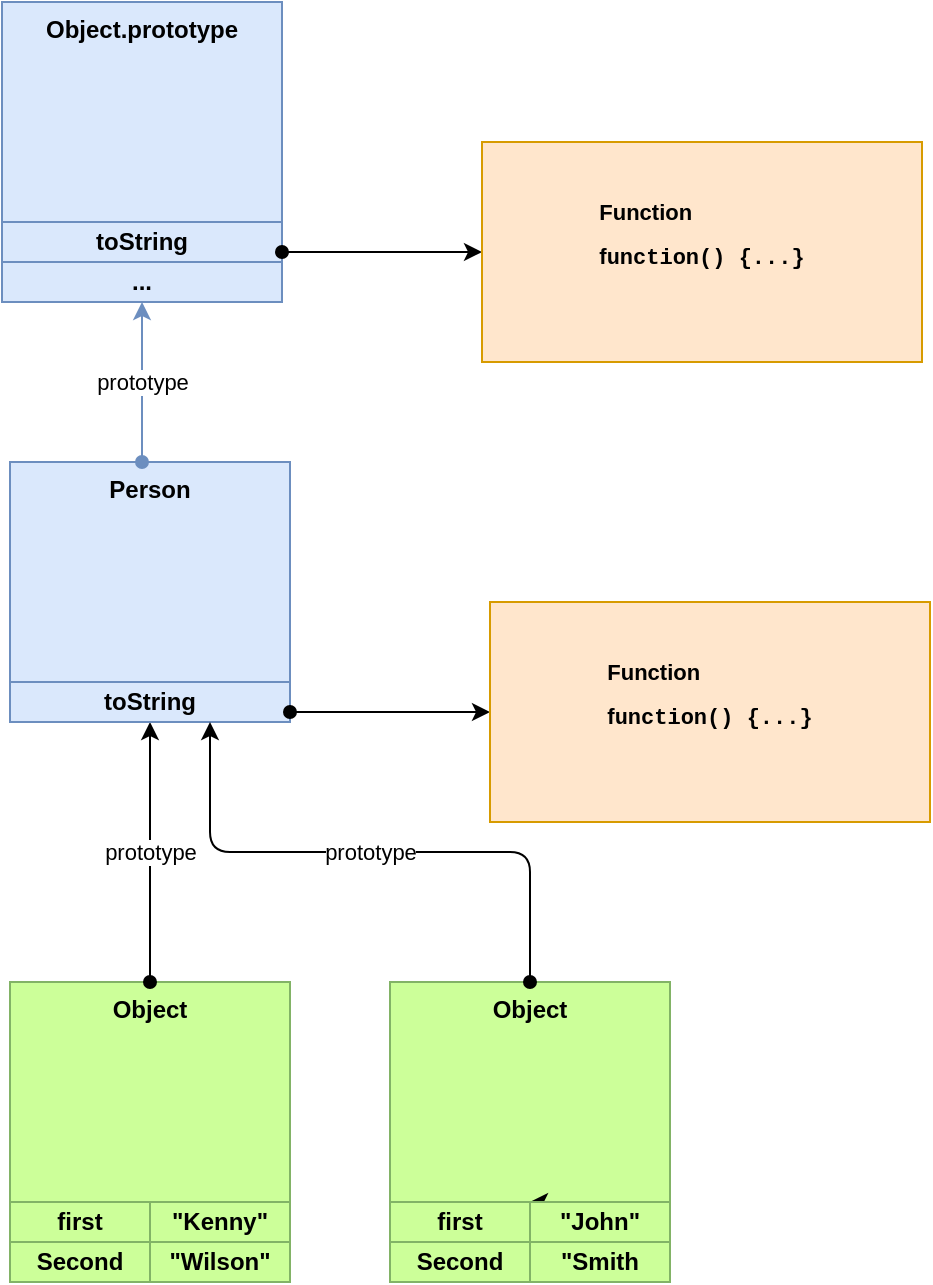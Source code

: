 <mxfile version="14.5.0" type="device"><diagram id="evppWP01u63K3Tk1UTzy" name="Page-1"><mxGraphModel dx="1286" dy="-315" grid="1" gridSize="10" guides="1" tooltips="1" connect="1" arrows="1" fold="1" page="1" pageScale="1" pageWidth="827" pageHeight="1169" math="0" shadow="0"><root><mxCell id="0"/><mxCell id="1" parent="0"/><mxCell id="FFBQkzEBf2-LglWHRVEm-4" value="Object&lt;div style=&quot;text-align: justify&quot;&gt;&lt;/div&gt;" style="rounded=0;whiteSpace=wrap;html=1;strokeColor=#82b366;fillColor=#CCFF99;fontStyle=1;verticalAlign=top;" vertex="1" parent="1"><mxGeometry x="120" y="2460" width="140" height="110" as="geometry"/></mxCell><mxCell id="FFBQkzEBf2-LglWHRVEm-5" value="toString" style="rounded=0;whiteSpace=wrap;html=1;strokeColor=#6c8ebf;fillColor=#dae8fc;fontStyle=1" vertex="1" parent="1"><mxGeometry x="116" y="2080" width="140" height="20" as="geometry"/></mxCell><mxCell id="FFBQkzEBf2-LglWHRVEm-6" value="Object.prototype&lt;div style=&quot;text-align: justify&quot;&gt;&lt;/div&gt;" style="rounded=0;whiteSpace=wrap;html=1;strokeColor=#6c8ebf;fillColor=#dae8fc;fontStyle=1;verticalAlign=top;" vertex="1" parent="1"><mxGeometry x="116" y="1970" width="140" height="110" as="geometry"/></mxCell><mxCell id="FFBQkzEBf2-LglWHRVEm-7" value="" style="endArrow=classic;html=1;endFill=1;startArrow=oval;startFill=1;exitX=1;exitY=0.75;exitDx=0;exitDy=0;entryX=0;entryY=0.5;entryDx=0;entryDy=0;" edge="1" parent="1" source="FFBQkzEBf2-LglWHRVEm-5" target="FFBQkzEBf2-LglWHRVEm-8"><mxGeometry width="50" height="50" relative="1" as="geometry"><mxPoint x="326" y="1950" as="sourcePoint"/><mxPoint x="376" y="1900" as="targetPoint"/></mxGeometry></mxCell><mxCell id="FFBQkzEBf2-LglWHRVEm-8" value="&lt;p class=&quot;SourceCodeCxSpFirst&quot; style=&quot;text-align: left ; font-size: 11px ; line-height: 80%&quot;&gt;&lt;font style=&quot;font-size: 11px&quot;&gt;Function&lt;/font&gt;&lt;/p&gt;&lt;p class=&quot;SourceCodeCxSpFirst&quot; style=&quot;text-align: left ; font-size: 11px&quot;&gt;&lt;font style=&quot;font-size: 11px&quot;&gt;f&lt;font face=&quot;Courier New&quot;&gt;unction()&amp;nbsp;{...}&lt;/font&gt;&lt;/font&gt;&lt;/p&gt;&lt;br&gt;&lt;div style=&quot;text-align: justify&quot;&gt;&lt;/div&gt;" style="rounded=0;whiteSpace=wrap;html=1;strokeColor=#d79b00;fillColor=#ffe6cc;fontStyle=1" vertex="1" parent="1"><mxGeometry x="356" y="2040" width="220" height="110" as="geometry"/></mxCell><mxCell id="FFBQkzEBf2-LglWHRVEm-9" value="..." style="rounded=0;whiteSpace=wrap;html=1;strokeColor=#6c8ebf;fillColor=#dae8fc;fontStyle=1" vertex="1" parent="1"><mxGeometry x="116" y="2100" width="140" height="20" as="geometry"/></mxCell><mxCell id="FFBQkzEBf2-LglWHRVEm-10" value="prototype" style="endArrow=classic;html=1;endFill=1;startArrow=oval;startFill=1;exitX=0.5;exitY=0;exitDx=0;exitDy=0;entryX=0.5;entryY=1;entryDx=0;entryDy=0;" edge="1" parent="1" source="FFBQkzEBf2-LglWHRVEm-4" target="FFBQkzEBf2-LglWHRVEm-11"><mxGeometry width="50" height="50" relative="1" as="geometry"><mxPoint x="266" y="2305" as="sourcePoint"/><mxPoint x="190" y="2350" as="targetPoint"/></mxGeometry></mxCell><mxCell id="FFBQkzEBf2-LglWHRVEm-11" value="toString" style="rounded=0;whiteSpace=wrap;html=1;strokeColor=#6c8ebf;fillColor=#dae8fc;fontStyle=1" vertex="1" parent="1"><mxGeometry x="120" y="2310" width="140" height="20" as="geometry"/></mxCell><mxCell id="FFBQkzEBf2-LglWHRVEm-12" value="Person&lt;div style=&quot;text-align: justify&quot;&gt;&lt;/div&gt;" style="rounded=0;whiteSpace=wrap;html=1;strokeColor=#6c8ebf;fillColor=#dae8fc;fontStyle=1;verticalAlign=top;" vertex="1" parent="1"><mxGeometry x="120" y="2200" width="140" height="110" as="geometry"/></mxCell><mxCell id="FFBQkzEBf2-LglWHRVEm-13" value="" style="endArrow=classic;html=1;endFill=1;startArrow=oval;startFill=1;exitX=1;exitY=0.75;exitDx=0;exitDy=0;entryX=0;entryY=0.5;entryDx=0;entryDy=0;" edge="1" parent="1" source="FFBQkzEBf2-LglWHRVEm-11" target="FFBQkzEBf2-LglWHRVEm-14"><mxGeometry width="50" height="50" relative="1" as="geometry"><mxPoint x="330" y="2180" as="sourcePoint"/><mxPoint x="380" y="2130" as="targetPoint"/></mxGeometry></mxCell><mxCell id="FFBQkzEBf2-LglWHRVEm-14" value="&lt;p class=&quot;SourceCodeCxSpFirst&quot; style=&quot;text-align: left ; font-size: 11px ; line-height: 80%&quot;&gt;&lt;font style=&quot;font-size: 11px&quot;&gt;Function&lt;/font&gt;&lt;/p&gt;&lt;p class=&quot;SourceCodeCxSpFirst&quot; style=&quot;text-align: left ; font-size: 11px&quot;&gt;&lt;font style=&quot;font-size: 11px&quot;&gt;f&lt;font face=&quot;Courier New&quot;&gt;unction()&amp;nbsp;{...}&lt;/font&gt;&lt;/font&gt;&lt;/p&gt;&lt;br&gt;&lt;div style=&quot;text-align: justify&quot;&gt;&lt;/div&gt;" style="rounded=0;whiteSpace=wrap;html=1;strokeColor=#d79b00;fillColor=#ffe6cc;fontStyle=1" vertex="1" parent="1"><mxGeometry x="360" y="2270" width="220" height="110" as="geometry"/></mxCell><mxCell id="FFBQkzEBf2-LglWHRVEm-15" value="prototype" style="endArrow=classic;html=1;endFill=1;startArrow=oval;startFill=1;fillColor=#dae8fc;strokeColor=#6c8ebf;" edge="1" parent="1"><mxGeometry width="50" height="50" relative="1" as="geometry"><mxPoint x="186" y="2200" as="sourcePoint"/><mxPoint x="186" y="2120" as="targetPoint"/></mxGeometry></mxCell><mxCell id="FFBQkzEBf2-LglWHRVEm-18" value="Object&lt;div style=&quot;text-align: justify&quot;&gt;&lt;/div&gt;" style="rounded=0;whiteSpace=wrap;html=1;strokeColor=#82b366;fillColor=#CCFF99;fontStyle=1;verticalAlign=top;" vertex="1" parent="1"><mxGeometry x="310" y="2460" width="140" height="110" as="geometry"/></mxCell><mxCell id="FFBQkzEBf2-LglWHRVEm-19" value="prototype" style="endArrow=classic;html=1;endFill=1;startArrow=oval;startFill=1;exitX=0.5;exitY=0;exitDx=0;exitDy=0;edgeStyle=orthogonalEdgeStyle;" edge="1" parent="1" source="FFBQkzEBf2-LglWHRVEm-18" target="FFBQkzEBf2-LglWHRVEm-11"><mxGeometry width="50" height="50" relative="1" as="geometry"><mxPoint x="200" y="2470" as="sourcePoint"/><mxPoint x="233.96" y="2350.66" as="targetPoint"/><Array as="points"><mxPoint x="380" y="2395"/><mxPoint x="220" y="2395"/></Array></mxGeometry></mxCell><mxCell id="FFBQkzEBf2-LglWHRVEm-24" value="&quot;Wilson&quot;" style="rounded=0;whiteSpace=wrap;html=1;strokeColor=#82b366;fillColor=#CCFF99;fontStyle=1" vertex="1" parent="1"><mxGeometry x="190" y="2590" width="70" height="20" as="geometry"/></mxCell><mxCell id="FFBQkzEBf2-LglWHRVEm-25" value="Second" style="rounded=0;whiteSpace=wrap;html=1;strokeColor=#82b366;fillColor=#CCFF99;fontStyle=1" vertex="1" parent="1"><mxGeometry x="120" y="2590" width="70" height="20" as="geometry"/></mxCell><mxCell id="FFBQkzEBf2-LglWHRVEm-26" value="&quot;Kenny&quot;" style="rounded=0;whiteSpace=wrap;html=1;strokeColor=#82b366;fillColor=#CCFF99;fontStyle=1" vertex="1" parent="1"><mxGeometry x="190" y="2570" width="70" height="20" as="geometry"/></mxCell><mxCell id="FFBQkzEBf2-LglWHRVEm-27" value="first" style="rounded=0;whiteSpace=wrap;html=1;strokeColor=#82b366;fillColor=#CCFF99;fontStyle=1" vertex="1" parent="1"><mxGeometry x="120" y="2570" width="70" height="20" as="geometry"/></mxCell><mxCell id="FFBQkzEBf2-LglWHRVEm-32" value="" style="edgeStyle=orthogonalEdgeStyle;rounded=0;orthogonalLoop=1;jettySize=auto;html=1;" edge="1" parent="1" source="FFBQkzEBf2-LglWHRVEm-28" target="FFBQkzEBf2-LglWHRVEm-18"><mxGeometry relative="1" as="geometry"/></mxCell><mxCell id="FFBQkzEBf2-LglWHRVEm-28" value="&quot;Smith" style="rounded=0;whiteSpace=wrap;html=1;strokeColor=#82b366;fillColor=#CCFF99;fontStyle=1" vertex="1" parent="1"><mxGeometry x="380" y="2590" width="70" height="20" as="geometry"/></mxCell><mxCell id="FFBQkzEBf2-LglWHRVEm-29" value="Second" style="rounded=0;whiteSpace=wrap;html=1;strokeColor=#82b366;fillColor=#CCFF99;fontStyle=1" vertex="1" parent="1"><mxGeometry x="310" y="2590" width="70" height="20" as="geometry"/></mxCell><mxCell id="FFBQkzEBf2-LglWHRVEm-30" value="&quot;John&quot;" style="rounded=0;whiteSpace=wrap;html=1;strokeColor=#82b366;fillColor=#CCFF99;fontStyle=1" vertex="1" parent="1"><mxGeometry x="380" y="2570" width="70" height="20" as="geometry"/></mxCell><mxCell id="FFBQkzEBf2-LglWHRVEm-31" value="first" style="rounded=0;whiteSpace=wrap;html=1;strokeColor=#82b366;fillColor=#CCFF99;fontStyle=1" vertex="1" parent="1"><mxGeometry x="310" y="2570" width="70" height="20" as="geometry"/></mxCell></root></mxGraphModel></diagram></mxfile>